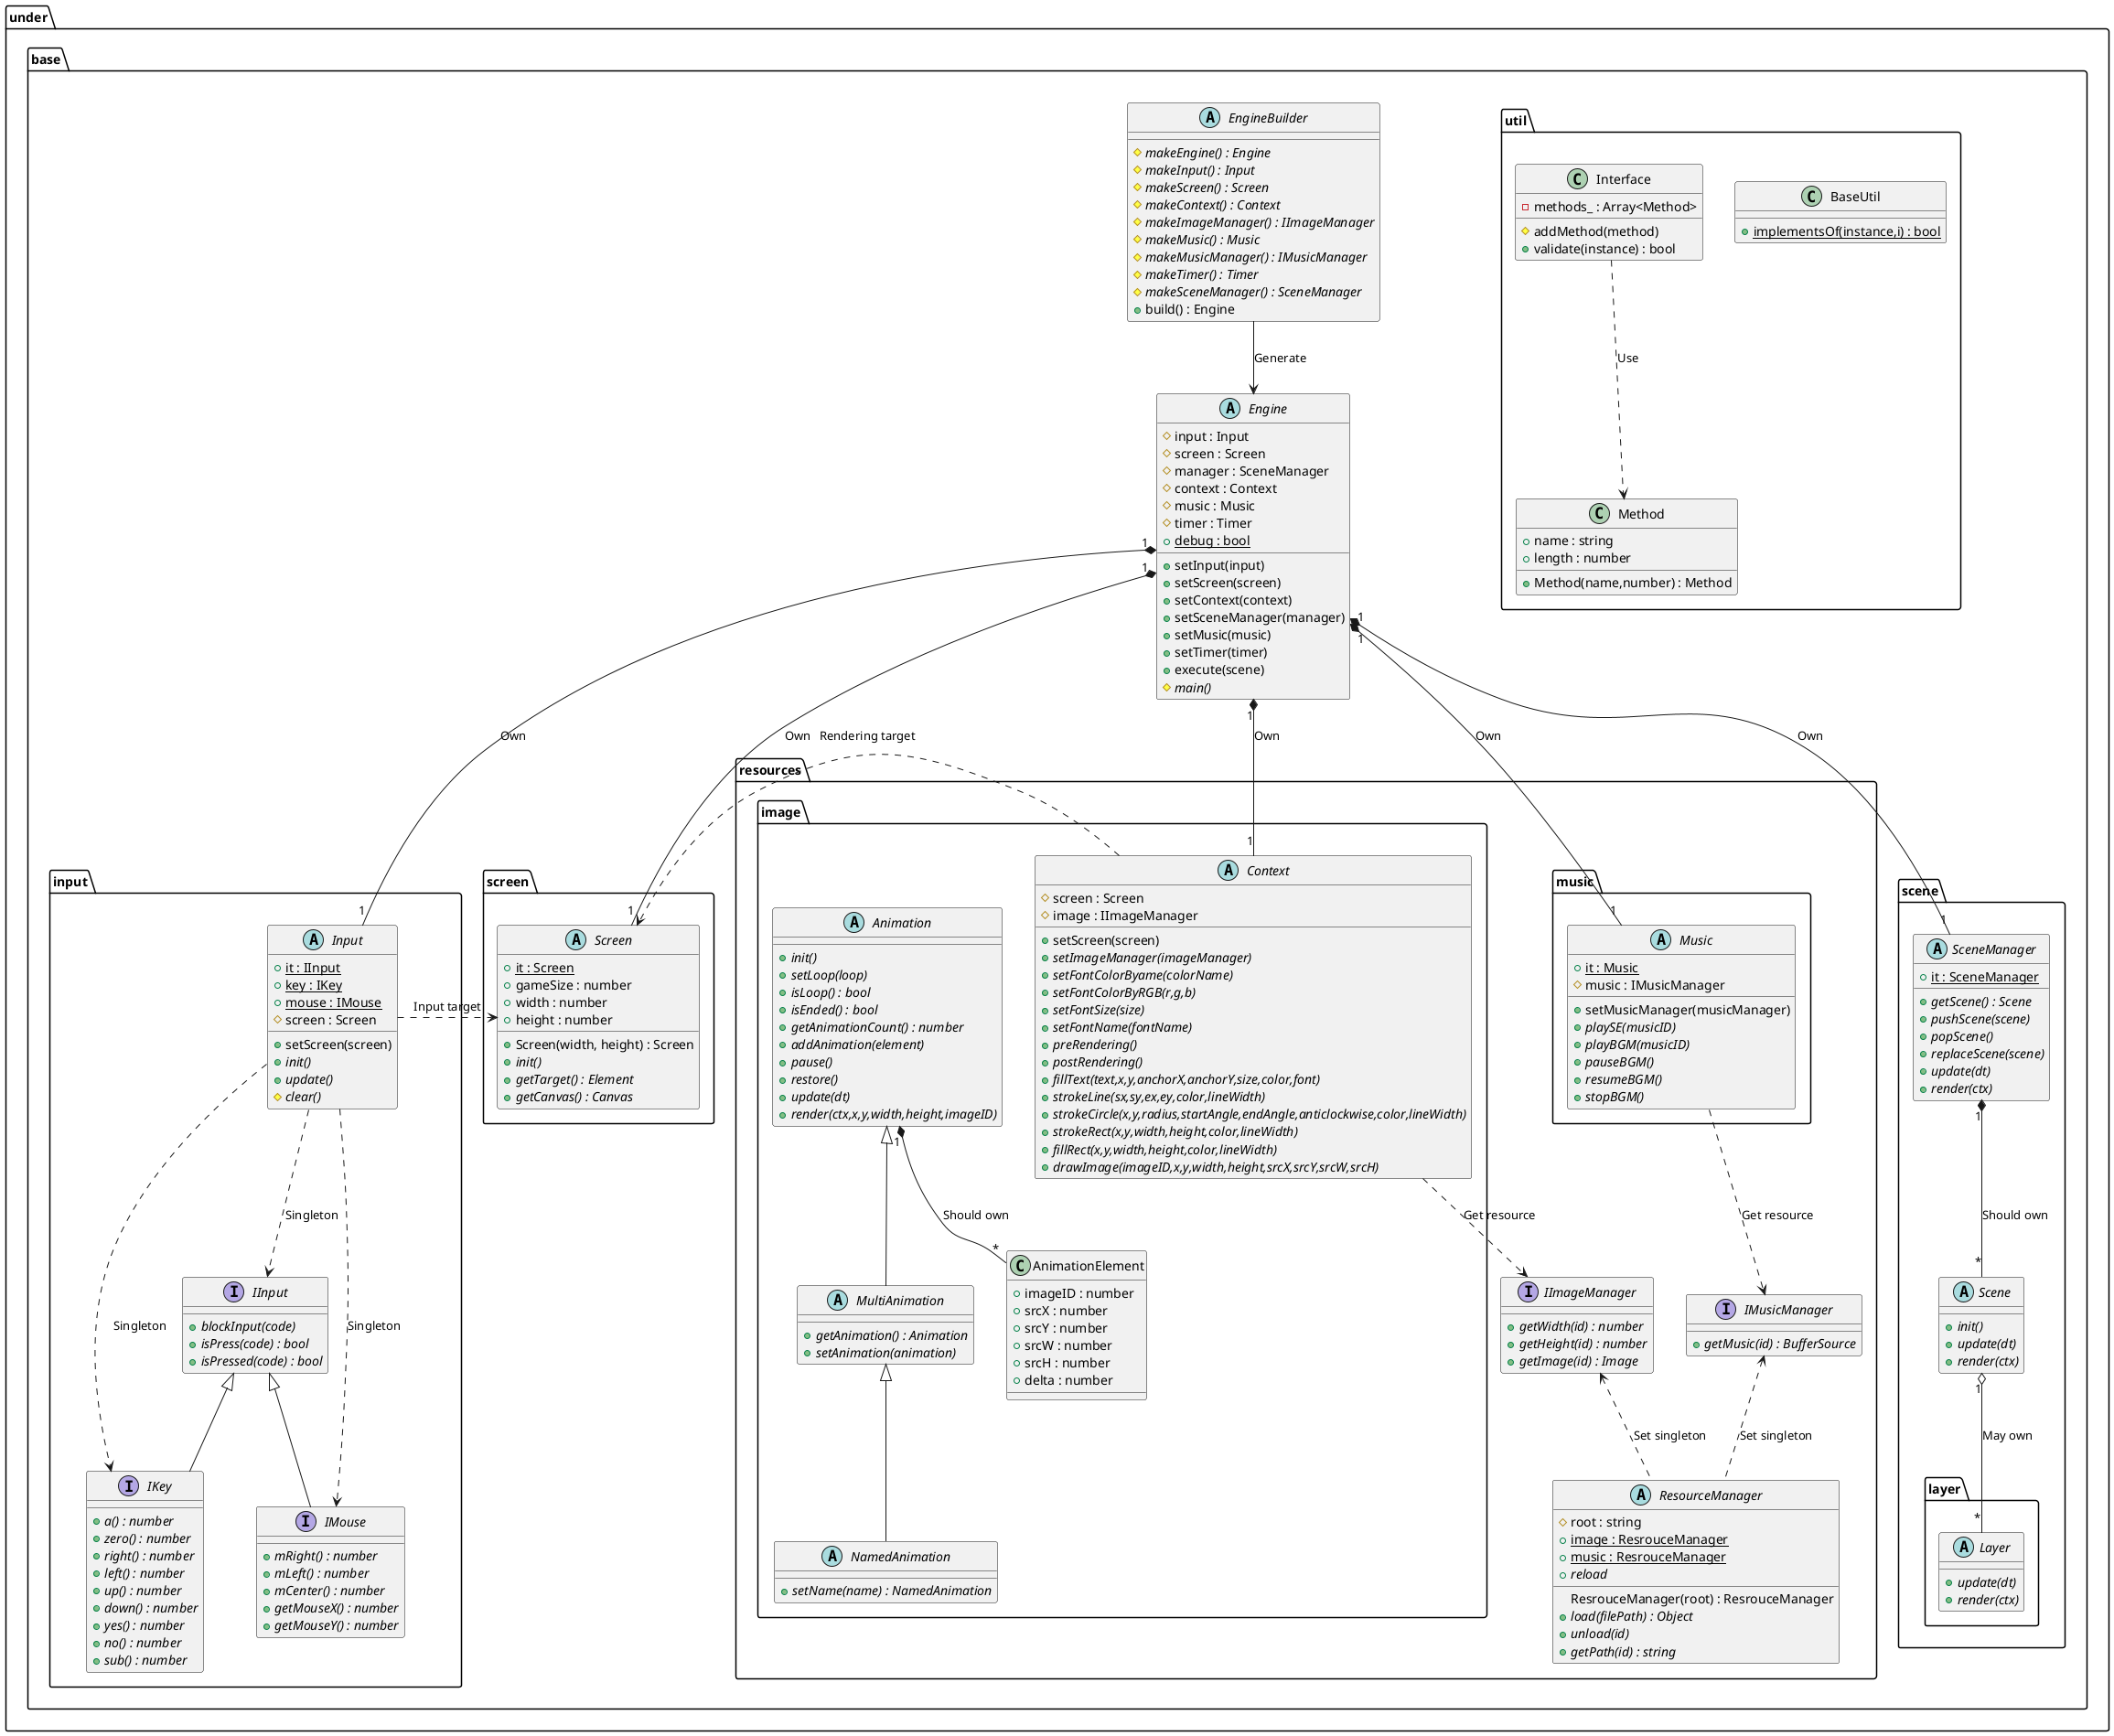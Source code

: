 @startuml GameBaseBase

package under {
    package base {
        abstract EngineBuilder {
            {abstract} #makeEngine() : Engine
            {abstract} #makeInput() : Input
            {abstract} #makeScreen() : Screen
            {abstract} #makeContext() : Context
            {abstract} #makeImageManager() : IImageManager
            {abstract} #makeMusic() : Music
            {abstract} #makeMusicManager() : IMusicManager
            {abstract} #makeTimer() : Timer
            {abstract} #makeSceneManager() : SceneManager
            +build() : Engine
        }
        abstract Engine {
            #input : Input
            #screen : Screen
            #manager : SceneManager
            #context : Context
            #music : Music
            #timer : Timer
            +setInput(input)
            +setScreen(screen)
            +setContext(context)
            +setSceneManager(manager)
            +setMusic(music)
            +setTimer(timer)
            +execute(scene)
            {static} +debug : bool
            {abstract} #main()
        }

        package input {
            abstract Input {
                {static} +it : IInput /' Singleton '/
                {static} +key : IKey /' Singleton '/
                {static} +mouse : IMouse /' Singleton '/
                #screen : Screen
                +setScreen(screen)
                {abstract} +init()
                {abstract} +update()
                {abstract} #clear()
            }

            interface IInput {
                {abstract} +blockInput(code)
                {abstract} +isPress(code) : bool
                {abstract} +isPressed(code) : bool
            }

            interface IKey {
                {abstract} +a() : number
                {abstract} +zero() : number
                {abstract} +right() : number
                {abstract} +left() : number
                {abstract} +up() : number
                {abstract} +down() : number
                {abstract} +yes() : number
                {abstract} +no() : number
                {abstract} +sub() : number
            }

            interface IMouse {
                {abstract} +mRight() : number
                {abstract} +mLeft() : number
                {abstract} +mCenter() : number
                {abstract} +getMouseX() : number
                {abstract} +getMouseY() : number
            }
        }

        package screen {
            abstract Screen {
                +Screen(width, height) : Screen
                {static} +it : Screen /' Singleton '/
                +gameSize : number
                +width : number
                +height : number
                {abstract} +init()
                {abstract} +getTarget() : Element
                {abstract} +getCanvas() : Canvas
            }
        }

        package resources {
            abstract ResourceManager {
                ResrouceManager(root) : ResrouceManager
                #root : string
                {static} +image : ResrouceManager
                {static} +music : ResrouceManager
                {abstract} +load(filePath) : Object
                {abstract} +unload(id)
                {abstract} +reload
                {abstract} +getPath(id) : string
            }
            interface IImageManager {
                {abstract} +getWidth(id) : number
                {abstract} +getHeight(id) : number
                {abstract} +getImage(id) : Image
            }
            interface IMusicManager {
                {abstract} +getMusic(id) : BufferSource
            }

            package music {
                abstract Music {
                    {static} +it : Music /' Singleton '/
                    #music : IMusicManager
                    +setMusicManager(musicManager)
                    {abstract} +playSE(musicID)
                    {abstract} +playBGM(musicID)
                    {abstract} +pauseBGM()
                    {abstract} +resumeBGM()
                    {abstract} +stopBGM()
                }
            }

            package image {
                abstract Context {
                    #screen : Screen
                    #image : IImageManager
                    +setScreen(screen)
                    {abstract} +setImageManager(imageManager)
                    {abstract} +setFontColorByame(colorName)
                    {abstract} +setFontColorByRGB(r,g,b)
                    {abstract} +setFontSize(size)
                    {abstract} +setFontName(fontName)
                    {abstract} +preRendering()
                    {abstract} +postRendering()
                    {abstract} +fillText(text,x,y,anchorX,anchorY,size,color,font)
                    {abstract} +strokeLine(sx,sy,ex,ey,color,lineWidth)
                    {abstract} +strokeCircle(x,y,radius,startAngle,endAngle,anticlockwise,color,lineWidth)
                    {abstract} +strokeRect(x,y,width,height,color,lineWidth)
                    {abstract} +fillRect(x,y,width,height,color,lineWidth)
                    {abstract} +drawImage(imageID,x,y,width,height,srcX,srcY,srcW,srcH)
                }

                abstract Animation {
                    {abstract} +init()
                    {abstract} +setLoop(loop)
                    {abstract} +isLoop() : bool
                    {abstract} +isEnded() : bool
                    {abstract} +getAnimationCount() : number
                    {abstract} +addAnimation(element)
                    {abstract} +pause()
                    {abstract} +restore()
                    {abstract} +update(dt)
                    {abstract} +render(ctx,x,y,width,height,imageID)
                }
                abstract MultiAnimation {
                    {abstract} +getAnimation() : Animation
                    {abstract} +setAnimation(animation)
                }
                abstract NamedAnimation {
                    {abstract} +setName(name) : NamedAnimation
                }
                class AnimationElement {
                    +imageID : number
                    +srcX : number
                    +srcY : number
                    +srcW : number
                    +srcH : number
                    +delta : number
                }
            }
        }

        package scene {
            abstract SceneManager {
                {static} +it : SceneManager /' Singleton '/
                {abstract} +getScene() : Scene
                {abstract} +pushScene(scene)
                {abstract} +popScene()
                {abstract} +replaceScene(scene)
                {abstract} +update(dt)
                {abstract} +render(ctx)
            }
            abstract Scene {
                {abstract} +init()
                {abstract} +update(dt)
                {abstract} +render(ctx)
            }

            package layer {
                abstract Layer {
                    {abstract} +update(dt)
                    {abstract} +render(ctx)
                }
            }
        }

        package util {
            class BaseUtil {
                {static} +implementsOf(instance,i) : bool
            }
            class Interface {
                -methods_ : Array<Method>
                #addMethod(method)
                +validate(instance) : bool
            }
            class Method {
                +Method(name,number) : Method
                +name : string
                +length : number
            }
        }
    }
}

EngineBuilder --> Engine : Generate
Engine "1"*-- "1" Screen : Own
Engine "1"*-- "1" Input : Own
Engine "1"*-- "1" SceneManager : Own
Engine "1"*-- "1" Context : Own
Engine "1"*-- "1" Music : Own

Input .> Screen : Input target
Context .> Screen : Rendering target

Input ..> IInput : Singleton
Input ..> IKey : Singleton
Input ..> IMouse : Singleton

Context ..> IImageManager : Get resource
Music ..> IMusicManager : Get resource
IImageManager <.. ResourceManager : Set singleton
IMusicManager <.. ResourceManager : Set singleton

SceneManager "1"*--"*" Scene : Should own
Scene "1" o--"*" Layer : May own

Animation "1"*--"*"AnimationElement : Should own

IInput <|-- IKey
IInput <|-- IMouse

Animation <|-- MultiAnimation
MultiAnimation <|-- NamedAnimation

Interface ..> Method : Use

@enduml
